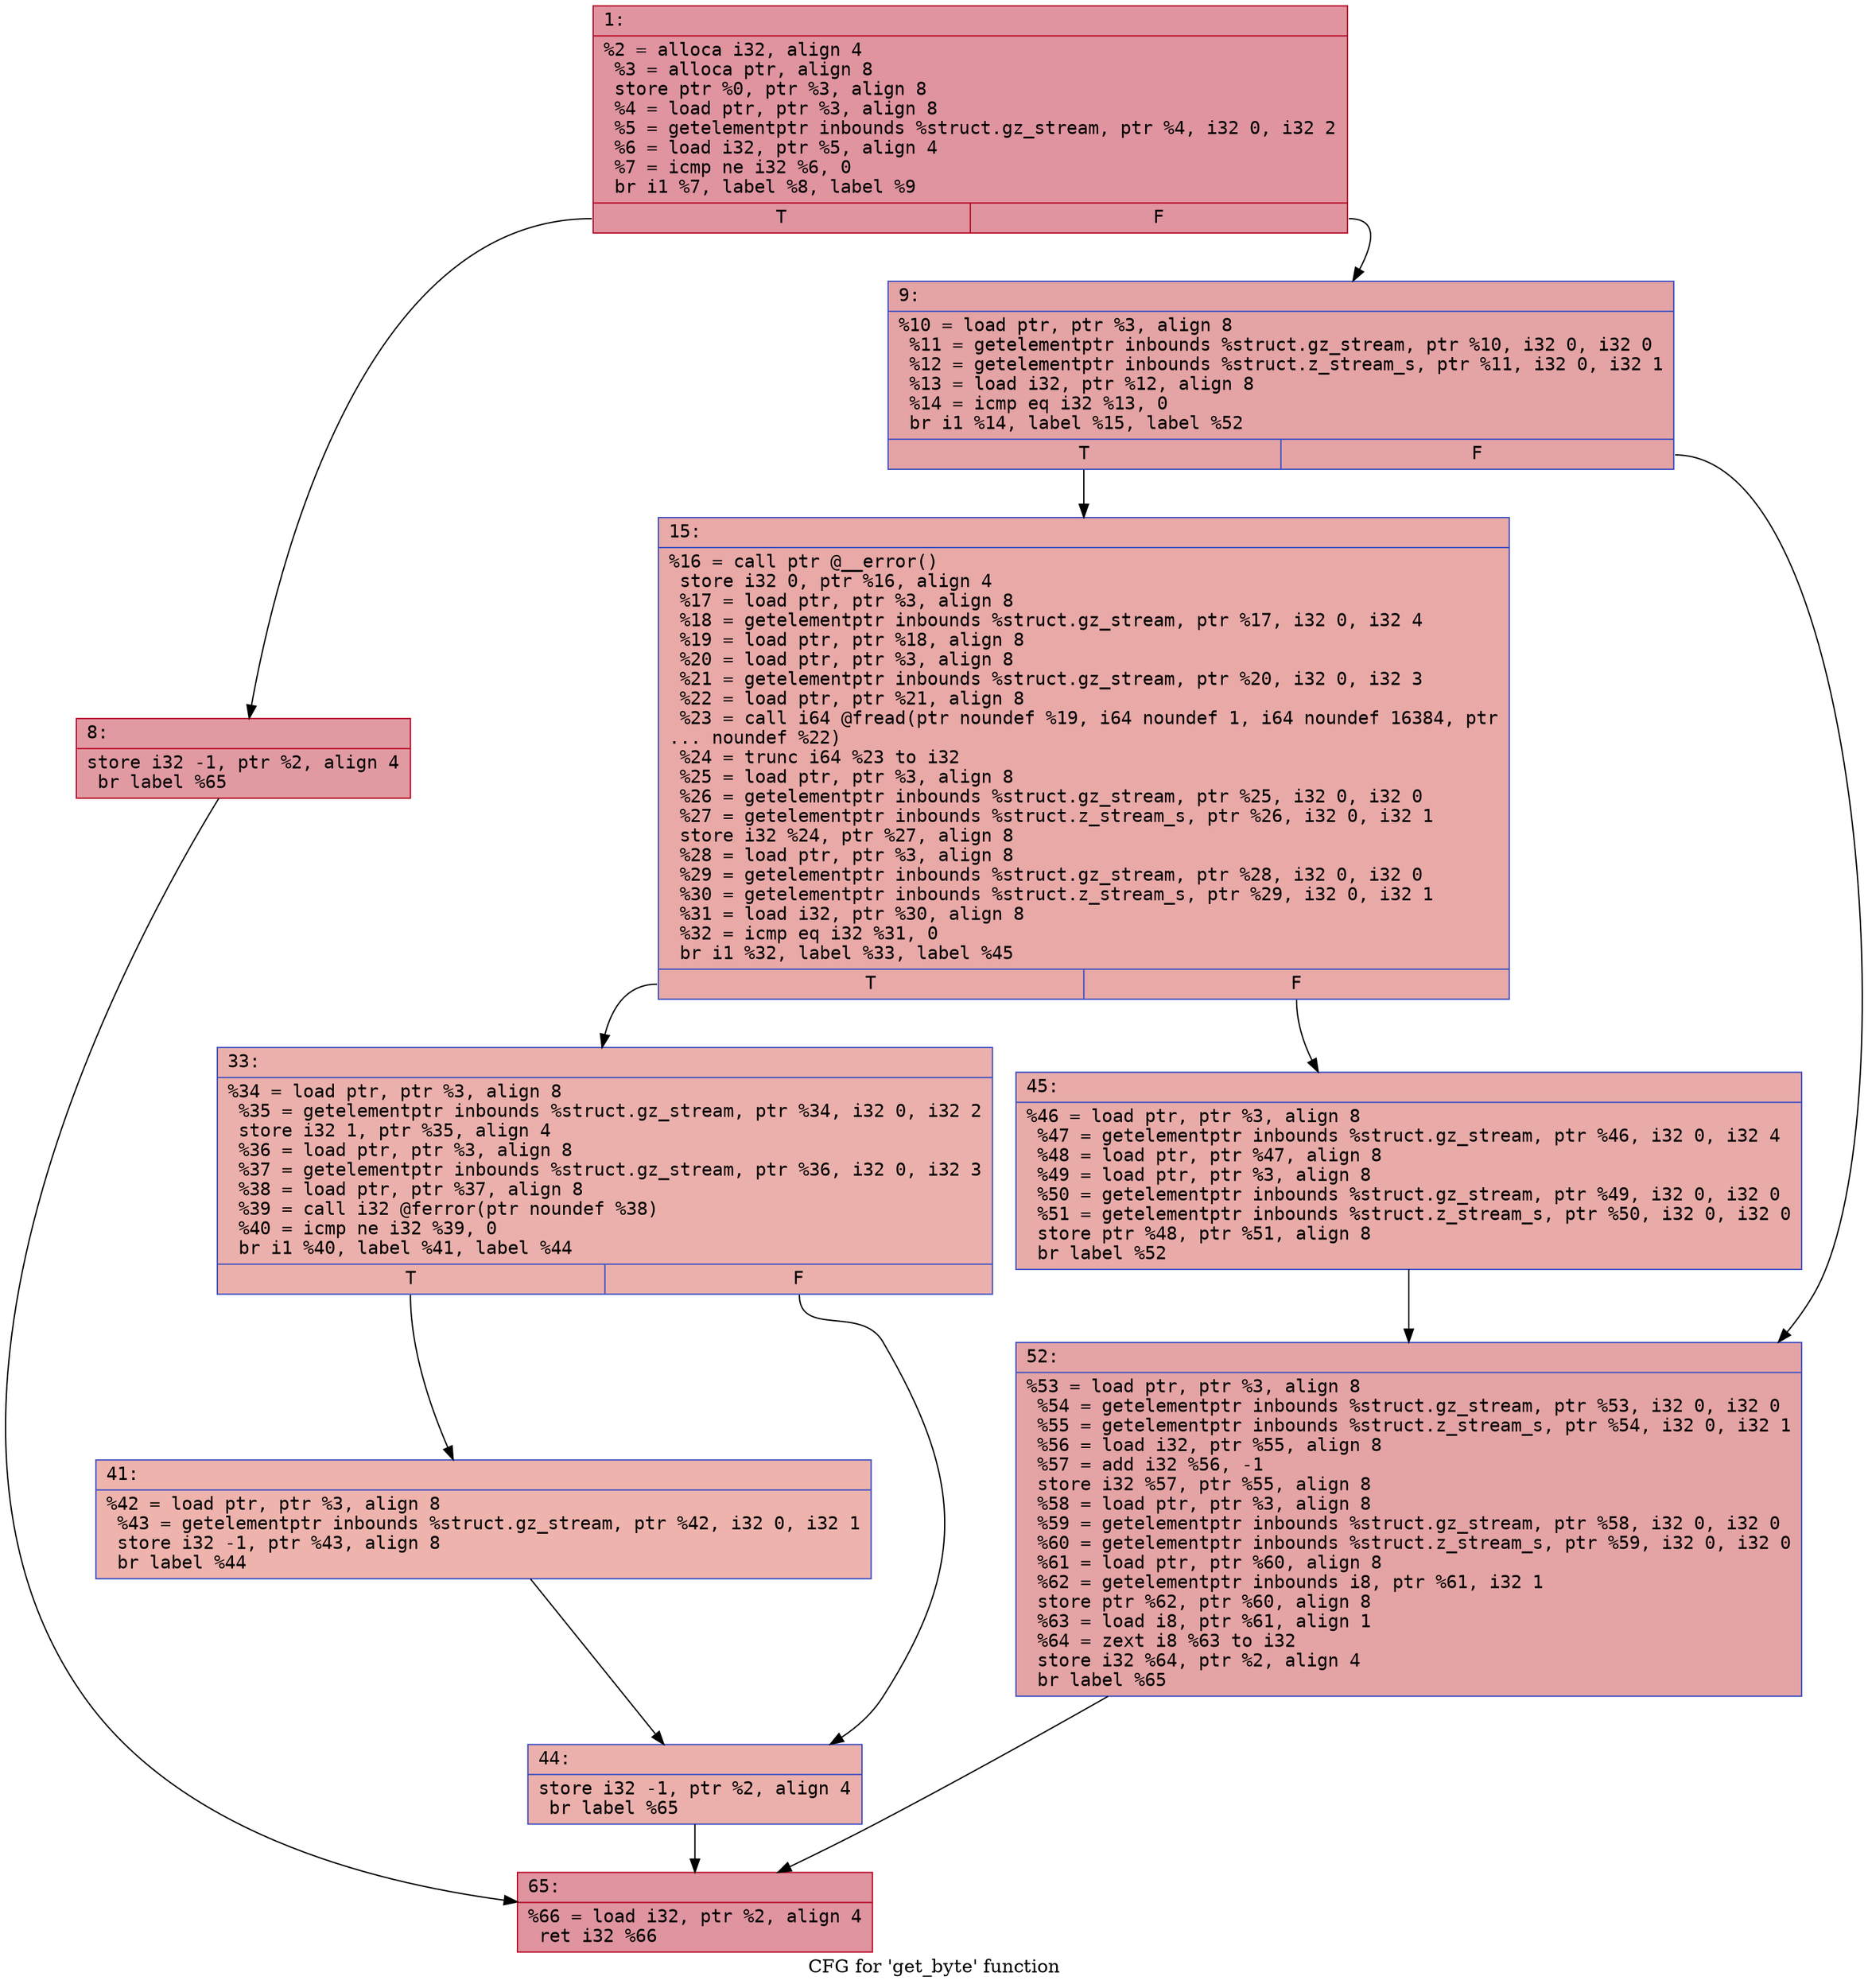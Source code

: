 digraph "CFG for 'get_byte' function" {
	label="CFG for 'get_byte' function";

	Node0x6000010291d0 [shape=record,color="#b70d28ff", style=filled, fillcolor="#b70d2870" fontname="Courier",label="{1:\l|  %2 = alloca i32, align 4\l  %3 = alloca ptr, align 8\l  store ptr %0, ptr %3, align 8\l  %4 = load ptr, ptr %3, align 8\l  %5 = getelementptr inbounds %struct.gz_stream, ptr %4, i32 0, i32 2\l  %6 = load i32, ptr %5, align 4\l  %7 = icmp ne i32 %6, 0\l  br i1 %7, label %8, label %9\l|{<s0>T|<s1>F}}"];
	Node0x6000010291d0:s0 -> Node0x600001029220[tooltip="1 -> 8\nProbability 62.50%" ];
	Node0x6000010291d0:s1 -> Node0x600001029270[tooltip="1 -> 9\nProbability 37.50%" ];
	Node0x600001029220 [shape=record,color="#b70d28ff", style=filled, fillcolor="#bb1b2c70" fontname="Courier",label="{8:\l|  store i32 -1, ptr %2, align 4\l  br label %65\l}"];
	Node0x600001029220 -> Node0x6000010294a0[tooltip="8 -> 65\nProbability 100.00%" ];
	Node0x600001029270 [shape=record,color="#3d50c3ff", style=filled, fillcolor="#c32e3170" fontname="Courier",label="{9:\l|  %10 = load ptr, ptr %3, align 8\l  %11 = getelementptr inbounds %struct.gz_stream, ptr %10, i32 0, i32 0\l  %12 = getelementptr inbounds %struct.z_stream_s, ptr %11, i32 0, i32 1\l  %13 = load i32, ptr %12, align 8\l  %14 = icmp eq i32 %13, 0\l  br i1 %14, label %15, label %52\l|{<s0>T|<s1>F}}"];
	Node0x600001029270:s0 -> Node0x6000010292c0[tooltip="9 -> 15\nProbability 37.50%" ];
	Node0x600001029270:s1 -> Node0x600001029450[tooltip="9 -> 52\nProbability 62.50%" ];
	Node0x6000010292c0 [shape=record,color="#3d50c3ff", style=filled, fillcolor="#ca3b3770" fontname="Courier",label="{15:\l|  %16 = call ptr @__error()\l  store i32 0, ptr %16, align 4\l  %17 = load ptr, ptr %3, align 8\l  %18 = getelementptr inbounds %struct.gz_stream, ptr %17, i32 0, i32 4\l  %19 = load ptr, ptr %18, align 8\l  %20 = load ptr, ptr %3, align 8\l  %21 = getelementptr inbounds %struct.gz_stream, ptr %20, i32 0, i32 3\l  %22 = load ptr, ptr %21, align 8\l  %23 = call i64 @fread(ptr noundef %19, i64 noundef 1, i64 noundef 16384, ptr\l... noundef %22)\l  %24 = trunc i64 %23 to i32\l  %25 = load ptr, ptr %3, align 8\l  %26 = getelementptr inbounds %struct.gz_stream, ptr %25, i32 0, i32 0\l  %27 = getelementptr inbounds %struct.z_stream_s, ptr %26, i32 0, i32 1\l  store i32 %24, ptr %27, align 8\l  %28 = load ptr, ptr %3, align 8\l  %29 = getelementptr inbounds %struct.gz_stream, ptr %28, i32 0, i32 0\l  %30 = getelementptr inbounds %struct.z_stream_s, ptr %29, i32 0, i32 1\l  %31 = load i32, ptr %30, align 8\l  %32 = icmp eq i32 %31, 0\l  br i1 %32, label %33, label %45\l|{<s0>T|<s1>F}}"];
	Node0x6000010292c0:s0 -> Node0x600001029310[tooltip="15 -> 33\nProbability 37.50%" ];
	Node0x6000010292c0:s1 -> Node0x600001029400[tooltip="15 -> 45\nProbability 62.50%" ];
	Node0x600001029310 [shape=record,color="#3d50c3ff", style=filled, fillcolor="#d24b4070" fontname="Courier",label="{33:\l|  %34 = load ptr, ptr %3, align 8\l  %35 = getelementptr inbounds %struct.gz_stream, ptr %34, i32 0, i32 2\l  store i32 1, ptr %35, align 4\l  %36 = load ptr, ptr %3, align 8\l  %37 = getelementptr inbounds %struct.gz_stream, ptr %36, i32 0, i32 3\l  %38 = load ptr, ptr %37, align 8\l  %39 = call i32 @ferror(ptr noundef %38)\l  %40 = icmp ne i32 %39, 0\l  br i1 %40, label %41, label %44\l|{<s0>T|<s1>F}}"];
	Node0x600001029310:s0 -> Node0x600001029360[tooltip="33 -> 41\nProbability 62.50%" ];
	Node0x600001029310:s1 -> Node0x6000010293b0[tooltip="33 -> 44\nProbability 37.50%" ];
	Node0x600001029360 [shape=record,color="#3d50c3ff", style=filled, fillcolor="#d6524470" fontname="Courier",label="{41:\l|  %42 = load ptr, ptr %3, align 8\l  %43 = getelementptr inbounds %struct.gz_stream, ptr %42, i32 0, i32 1\l  store i32 -1, ptr %43, align 8\l  br label %44\l}"];
	Node0x600001029360 -> Node0x6000010293b0[tooltip="41 -> 44\nProbability 100.00%" ];
	Node0x6000010293b0 [shape=record,color="#3d50c3ff", style=filled, fillcolor="#d24b4070" fontname="Courier",label="{44:\l|  store i32 -1, ptr %2, align 4\l  br label %65\l}"];
	Node0x6000010293b0 -> Node0x6000010294a0[tooltip="44 -> 65\nProbability 100.00%" ];
	Node0x600001029400 [shape=record,color="#3d50c3ff", style=filled, fillcolor="#cc403a70" fontname="Courier",label="{45:\l|  %46 = load ptr, ptr %3, align 8\l  %47 = getelementptr inbounds %struct.gz_stream, ptr %46, i32 0, i32 4\l  %48 = load ptr, ptr %47, align 8\l  %49 = load ptr, ptr %3, align 8\l  %50 = getelementptr inbounds %struct.gz_stream, ptr %49, i32 0, i32 0\l  %51 = getelementptr inbounds %struct.z_stream_s, ptr %50, i32 0, i32 0\l  store ptr %48, ptr %51, align 8\l  br label %52\l}"];
	Node0x600001029400 -> Node0x600001029450[tooltip="45 -> 52\nProbability 100.00%" ];
	Node0x600001029450 [shape=record,color="#3d50c3ff", style=filled, fillcolor="#c32e3170" fontname="Courier",label="{52:\l|  %53 = load ptr, ptr %3, align 8\l  %54 = getelementptr inbounds %struct.gz_stream, ptr %53, i32 0, i32 0\l  %55 = getelementptr inbounds %struct.z_stream_s, ptr %54, i32 0, i32 1\l  %56 = load i32, ptr %55, align 8\l  %57 = add i32 %56, -1\l  store i32 %57, ptr %55, align 8\l  %58 = load ptr, ptr %3, align 8\l  %59 = getelementptr inbounds %struct.gz_stream, ptr %58, i32 0, i32 0\l  %60 = getelementptr inbounds %struct.z_stream_s, ptr %59, i32 0, i32 0\l  %61 = load ptr, ptr %60, align 8\l  %62 = getelementptr inbounds i8, ptr %61, i32 1\l  store ptr %62, ptr %60, align 8\l  %63 = load i8, ptr %61, align 1\l  %64 = zext i8 %63 to i32\l  store i32 %64, ptr %2, align 4\l  br label %65\l}"];
	Node0x600001029450 -> Node0x6000010294a0[tooltip="52 -> 65\nProbability 100.00%" ];
	Node0x6000010294a0 [shape=record,color="#b70d28ff", style=filled, fillcolor="#b70d2870" fontname="Courier",label="{65:\l|  %66 = load i32, ptr %2, align 4\l  ret i32 %66\l}"];
}
